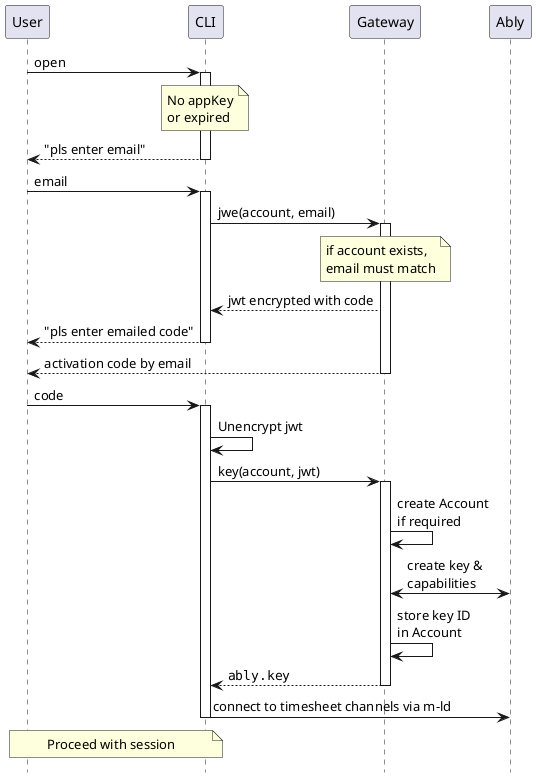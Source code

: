 @startuml
'https://plantuml.com/sequence-diagram

hide footbox

User -> CLI ++: open
note over CLI: No appKey\nor expired
CLI --> User --: "pls enter email"
User -> CLI ++: email
CLI -> Gateway ++: jwe(account, email)
note over Gateway: if account exists,\nemail must match
Gateway --> CLI: jwt encrypted with code
CLI --> User --: "pls enter emailed code"
Gateway --> User --: activation code by email
User -> CLI ++: code
' TODO: brute force attack (look for a parseable JWT)
CLI -> CLI: Unencrypt jwt
' TODO: replay attack within JWT validity period
CLI -> Gateway ++: key(account, jwt)
Gateway -> Gateway: create Account\nif required
Gateway <-> Ably: create key &\ncapabilities
Gateway -> Gateway: store key ID\nin Account
return ""ably.key""
CLI -> Ably --: connect to timesheet channels via m-ld
note over User, CLI: Proceed with session

@enduml